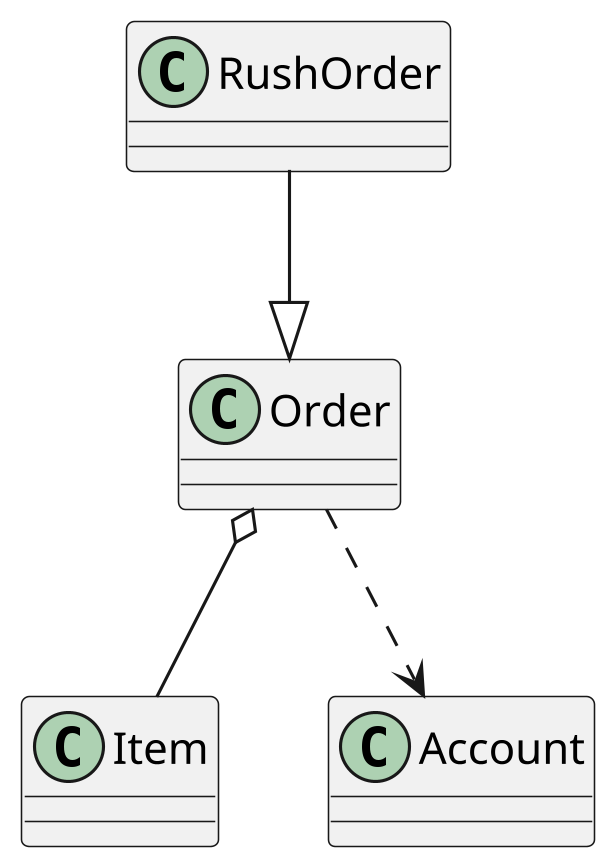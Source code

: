 @startuml
skinparam defaultFontName "JetBrainsMono Nerd Font + "
skinparam dpi 300
/' skinparam handwritten true '/

RushOrder --|> Order
Order o-- Item
Order ..> Account
@enduml

